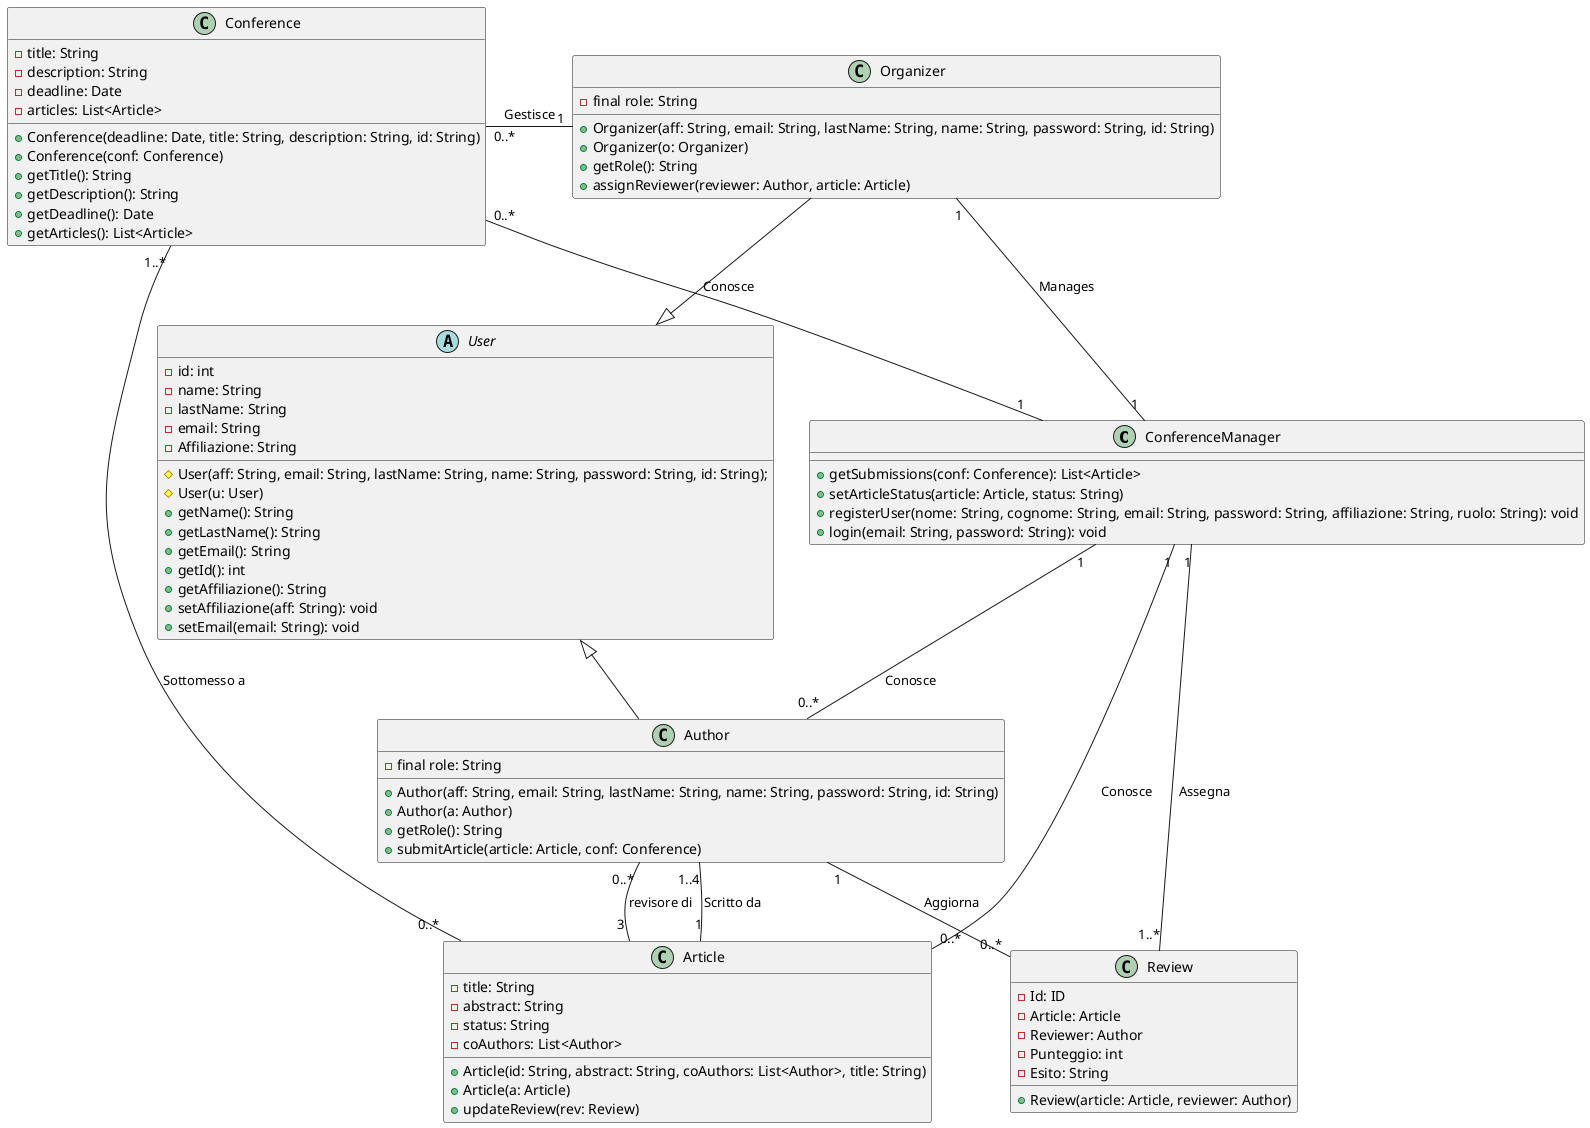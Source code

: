 @startuml 

class ConferenceManager {
  + getSubmissions(conf: Conference): List<Article>
  + setArticleStatus(article: Article, status: String)
  + registerUser(nome: String, cognome: String, email: String, password: String, affiliazione: String, ruolo: String): void
  + login(email: String, password: String): void
}

abstract class User {
    - id: int
    - name: String
    - lastName: String
    - email: String
    - Affiliazione: String
    # User(aff: String, email: String, lastName: String, name: String, password: String, id: String);
    # User(u: User)
    + getName(): String
    + getLastName(): String
    + getEmail(): String
    + getId(): int
    + getAffiliazione(): String
    + setAffiliazione(aff: String): void
    + setEmail(email: String): void
  }
  
  class Author {
    - final role: String
    + Author(aff: String, email: String, lastName: String, name: String, password: String, id: String)
    + Author(a: Author)		
    + getRole(): String
    + submitArticle(article: Article, conf: Conference)
  }

  class Organizer {
    - final role: String
    + Organizer(aff: String, email: String, lastName: String, name: String, password: String, id: String)
    + Organizer(o: Organizer)
    + getRole(): String
    + assignReviewer(reviewer: Author, article: Article)
  }

  class Article {
    - title: String
    - abstract: String
    - status: String
    - coAuthors: List<Author>
    + Article(id: String, abstract: String, coAuthors: List<Author>, title: String)
	+ Article(a: Article)
	+ updateReview(rev: Review)
  }
  
  class Conference {
    - title: String
    - description: String
    - deadline: Date
    - articles: List<Article>
    + Conference(deadline: Date, title: String, description: String, id: String)
    + Conference(conf: Conference)
    + getTitle(): String
    + getDescription(): String
    + getDeadline(): Date
    + getArticles(): List<Article>
  }

class Review {
	- Id: ID
	- Article: Article
	- Reviewer: Author
	- Punteggio: int
	- Esito: String
	+ Review(article: Article, reviewer: Author)
}

  User <|-- Author
Organizer --|> User


Organizer "1" -- "1" ConferenceManager : Manages
ConferenceManager "1" -- "0..*" Conference : Conosce
ConferenceManager "1" -- "0..*" Article : Conosce
ConferenceManager "1" -- "0..*" Author : Conosce
ConferenceManager "1" -- "1..*" Review : Assegna

' Relazioni
Organizer "1" -left- "0..*" Conference: Gestisce
Article "0..*" -- "1..*" Conference : Sottomesso a
Article "1" -- "1..4" Author : Scritto da
Author "1" -- "0..*" Review: Aggiorna

' Revisori: relazione molti-a-molti tra Autore e Articolo
Author "0..*" -- "3" Article : revisore di

@enduml
